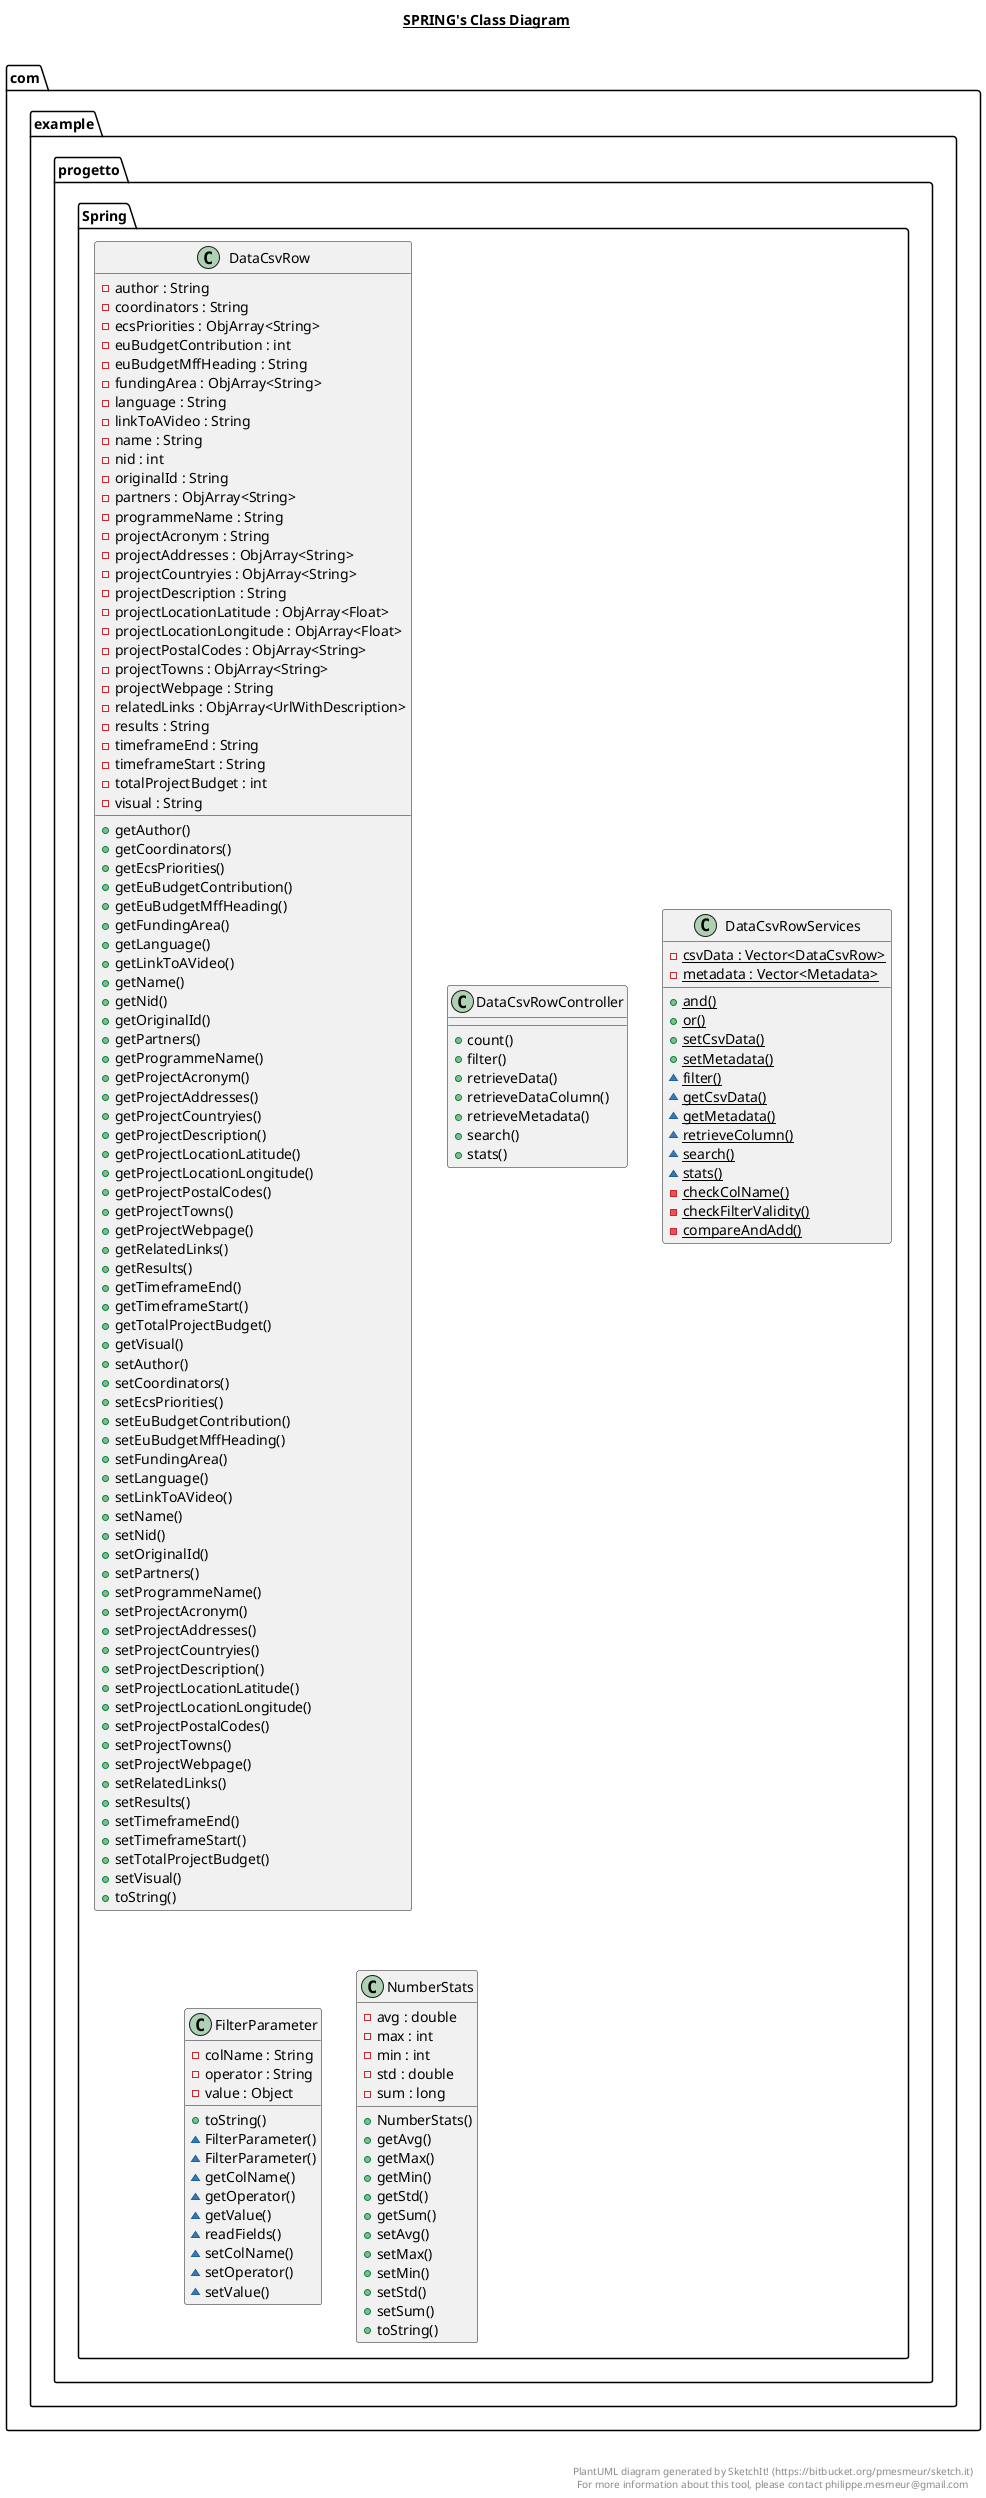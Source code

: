 @startuml

title __SPRING's Class Diagram__\n


    namespace com.example.progetto {
      namespace Spring {
        class com.example.progetto.Spring.DataCsvRow {
            - author : String
            - coordinators : String
            - ecsPriorities : ObjArray<String>
            - euBudgetContribution : int
            - euBudgetMffHeading : String
            - fundingArea : ObjArray<String>
            - language : String
            - linkToAVideo : String
            - name : String
            - nid : int
            - originalId : String
            - partners : ObjArray<String>
            - programmeName : String
            - projectAcronym : String
            - projectAddresses : ObjArray<String>
            - projectCountryies : ObjArray<String>
            - projectDescription : String
            - projectLocationLatitude : ObjArray<Float>
            - projectLocationLongitude : ObjArray<Float>
            - projectPostalCodes : ObjArray<String>
            - projectTowns : ObjArray<String>
            - projectWebpage : String
            - relatedLinks : ObjArray<UrlWithDescription>
            - results : String
            - timeframeEnd : String
            - timeframeStart : String
            - totalProjectBudget : int
            - visual : String
            + getAuthor()
            + getCoordinators()
            + getEcsPriorities()
            + getEuBudgetContribution()
            + getEuBudgetMffHeading()
            + getFundingArea()
            + getLanguage()
            + getLinkToAVideo()
            + getName()
            + getNid()
            + getOriginalId()
            + getPartners()
            + getProgrammeName()
            + getProjectAcronym()
            + getProjectAddresses()
            + getProjectCountryies()
            + getProjectDescription()
            + getProjectLocationLatitude()
            + getProjectLocationLongitude()
            + getProjectPostalCodes()
            + getProjectTowns()
            + getProjectWebpage()
            + getRelatedLinks()
            + getResults()
            + getTimeframeEnd()
            + getTimeframeStart()
            + getTotalProjectBudget()
            + getVisual()
            + setAuthor()
            + setCoordinators()
            + setEcsPriorities()
            + setEuBudgetContribution()
            + setEuBudgetMffHeading()
            + setFundingArea()
            + setLanguage()
            + setLinkToAVideo()
            + setName()
            + setNid()
            + setOriginalId()
            + setPartners()
            + setProgrammeName()
            + setProjectAcronym()
            + setProjectAddresses()
            + setProjectCountryies()
            + setProjectDescription()
            + setProjectLocationLatitude()
            + setProjectLocationLongitude()
            + setProjectPostalCodes()
            + setProjectTowns()
            + setProjectWebpage()
            + setRelatedLinks()
            + setResults()
            + setTimeframeEnd()
            + setTimeframeStart()
            + setTotalProjectBudget()
            + setVisual()
            + toString()
        }
      }
    }

    namespace com.example.progetto {
      namespace Spring {
        class com.example.progetto.Spring.DataCsvRowController {
            + count()
            + filter()
            + retrieveData()
            + retrieveDataColumn()
            + retrieveMetadata()
            + search()
            + stats()
        }
      }
    }

    namespace com.example.progetto {
      namespace Spring {
        class com.example.progetto.Spring.DataCsvRowServices {
            {static} - csvData : Vector<DataCsvRow>
            {static} - metadata : Vector<Metadata>
            {static} + and()
            {static} + or()
            {static} + setCsvData()
            {static} + setMetadata()
            {static} ~ filter()
            {static} ~ getCsvData()
            {static} ~ getMetadata()
            {static} ~ retrieveColumn()
            {static} ~ search()
            {static} ~ stats()
            {static} - checkColName()
            {static} - checkFilterValidity()
            {static} - compareAndAdd()
        }
      }
    }

    namespace com.example.progetto {
      namespace Spring {
        class com.example.progetto.Spring.FilterParameter {
            - colName : String
            - operator : String
            - value : Object
            + toString()
            ~ FilterParameter()
            ~ FilterParameter()
            ~ getColName()
            ~ getOperator()
            ~ getValue()
            ~ readFields()
            ~ setColName()
            ~ setOperator()
            ~ setValue()
        }
      }
    }

    namespace com.example.progetto {
      namespace Spring {
        class com.example.progetto.Spring.NumberStats {
            - avg : double
            - max : int
            - min : int
            - std : double
            - sum : long
            + NumberStats()
            + getAvg()
            + getMax()
            + getMin()
            + getStd()
            + getSum()
            + setAvg()
            + setMax()
            + setMin()
            + setStd()
            + setSum()
            + toString()
        }
      }
    }

  



right footer


PlantUML diagram generated by SketchIt! (https://bitbucket.org/pmesmeur/sketch.it)
For more information about this tool, please contact philippe.mesmeur@gmail.com
endfooter

@enduml
